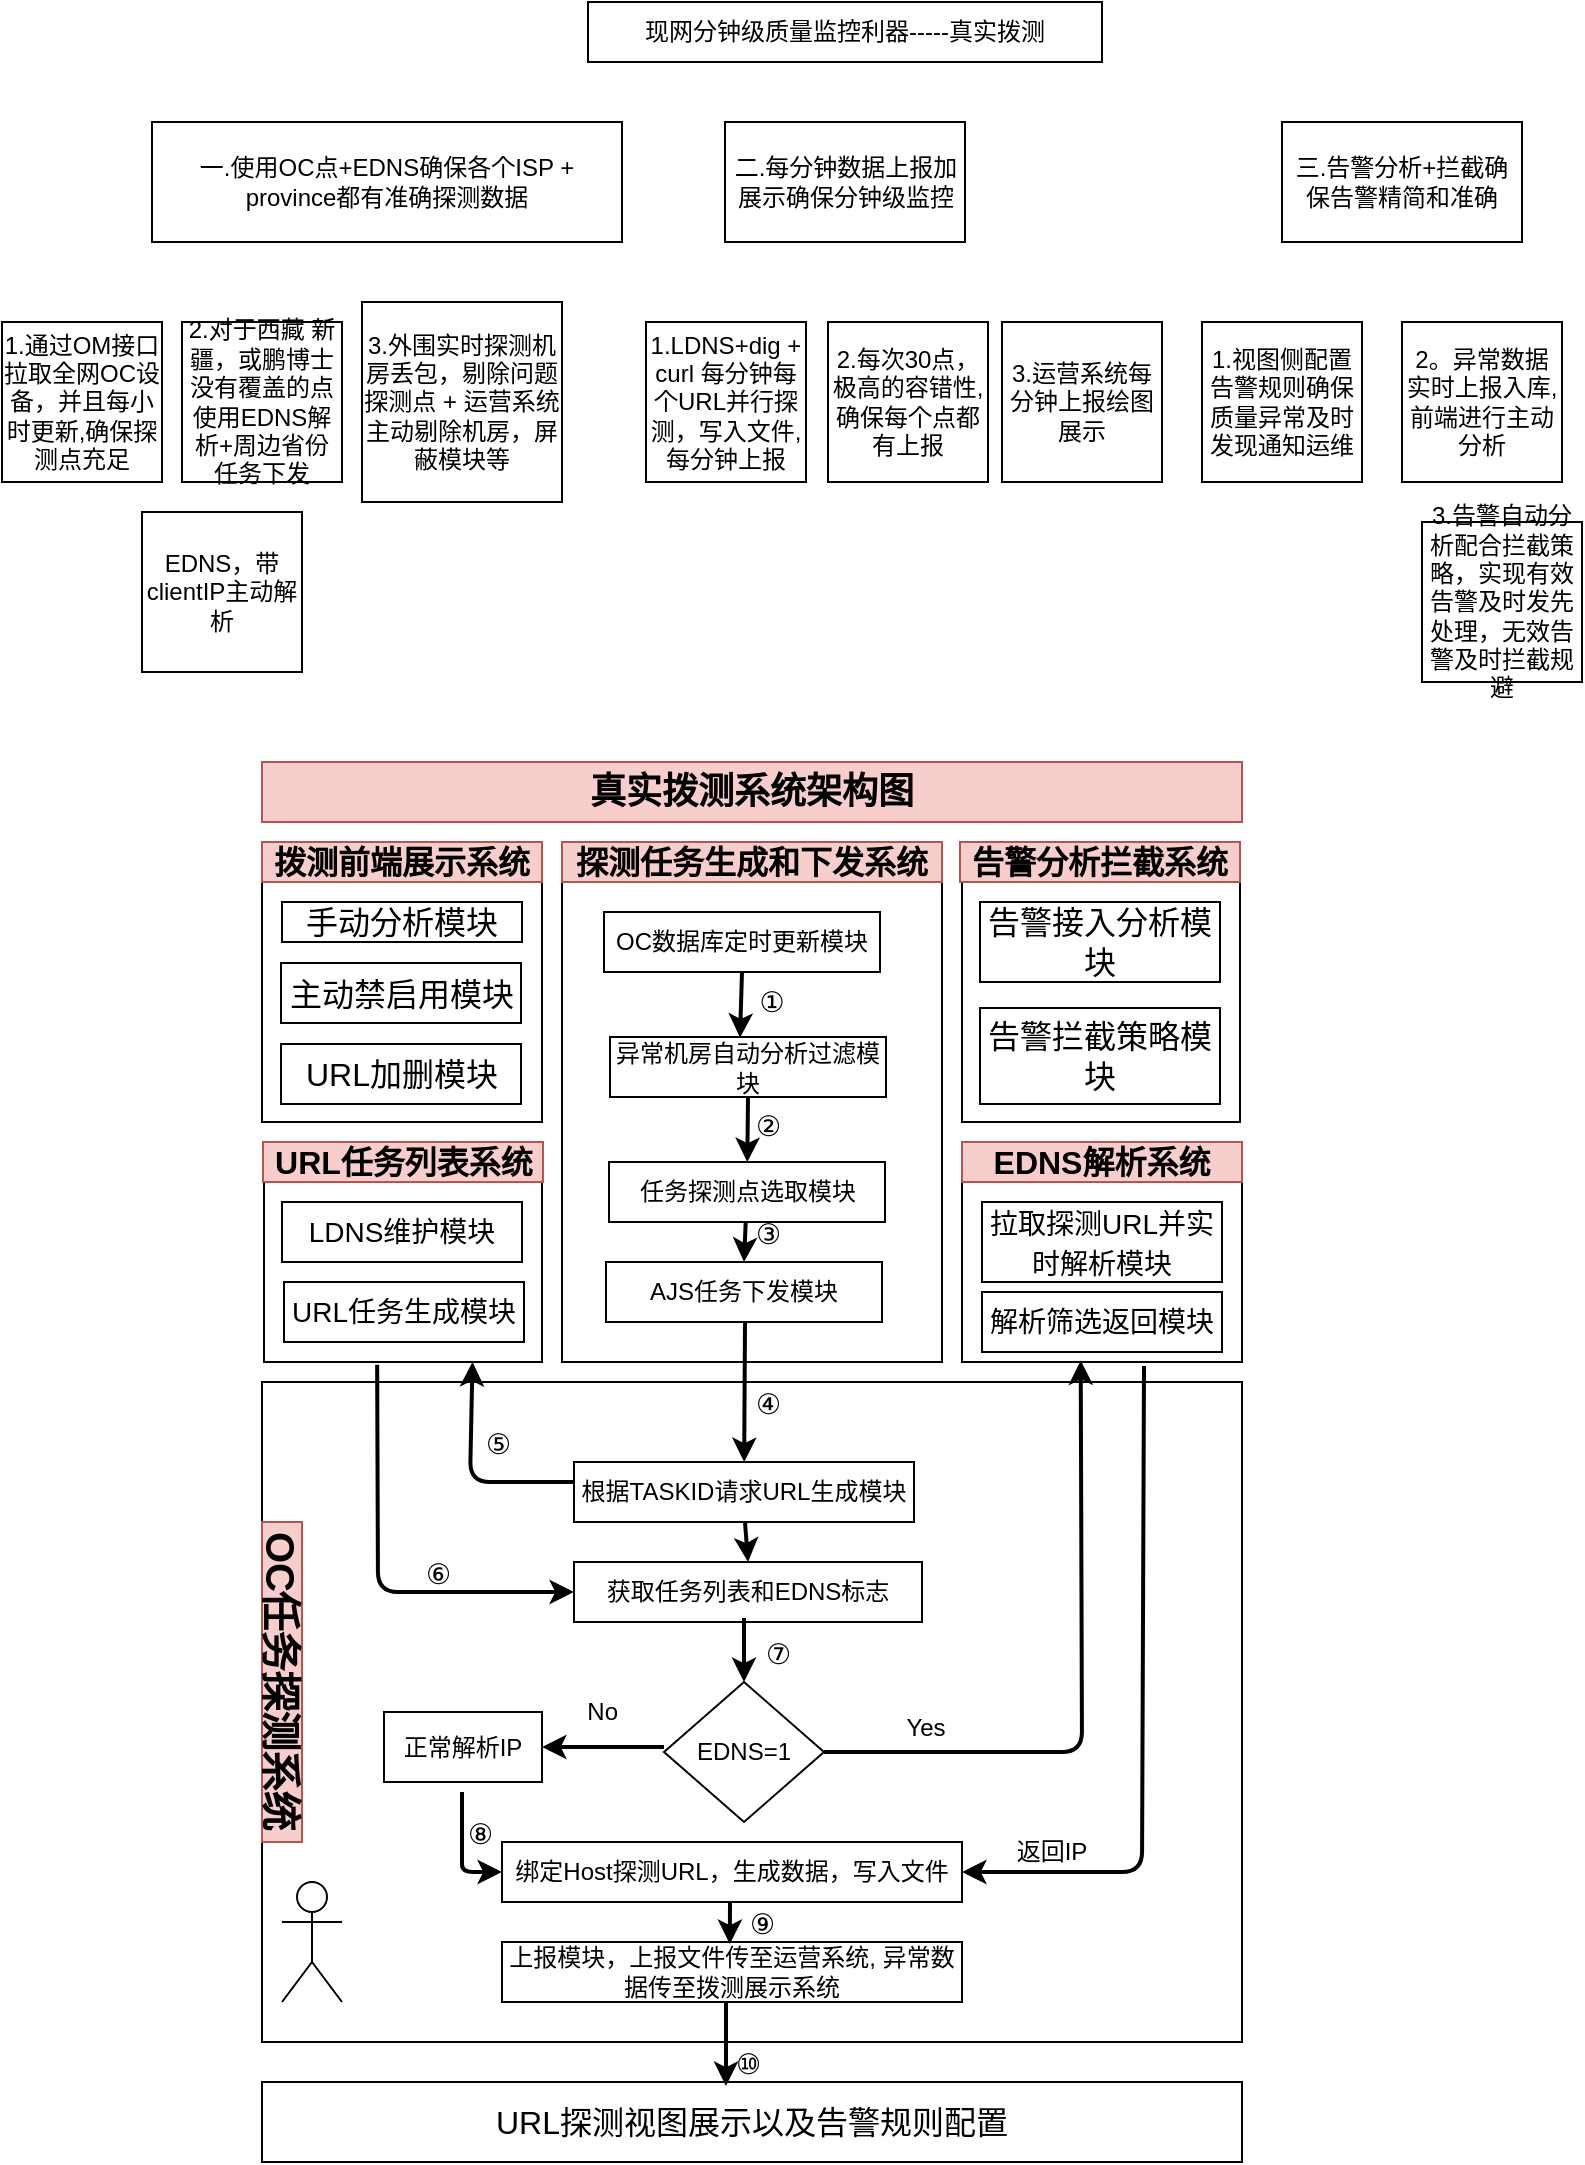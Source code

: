 <mxfile version="12.1.0" type="github" pages="1"><diagram id="-MNZ9Ufuj0jVQfxM6Yfz" name="Page-1"><mxGraphModel dx="1408" dy="731" grid="1" gridSize="10" guides="1" tooltips="1" connect="1" arrows="1" fold="1" page="1" pageScale="1" pageWidth="827" pageHeight="1169" math="0" shadow="0"><root><mxCell id="0"/><mxCell id="1" parent="0"/><mxCell id="zLGFJG8JyHbltyx9lnCm-1" value="现网分钟级质量监控利器-----真实拨测" style="rounded=0;whiteSpace=wrap;html=1;" vertex="1" parent="1"><mxGeometry x="293" y="20" width="257" height="30" as="geometry"/></mxCell><mxCell id="zLGFJG8JyHbltyx9lnCm-2" value="一.使用OC点+EDNS确保各个ISP + province都有准确探测数据" style="rounded=0;whiteSpace=wrap;html=1;" vertex="1" parent="1"><mxGeometry x="75" y="80" width="235" height="60" as="geometry"/></mxCell><mxCell id="zLGFJG8JyHbltyx9lnCm-3" value="二.每分钟数据上报加展示确保分钟级监控" style="rounded=0;whiteSpace=wrap;html=1;" vertex="1" parent="1"><mxGeometry x="361.5" y="80" width="120" height="60" as="geometry"/></mxCell><mxCell id="zLGFJG8JyHbltyx9lnCm-4" value="三.告警分析+拦截确保告警精简和准确" style="rounded=0;whiteSpace=wrap;html=1;" vertex="1" parent="1"><mxGeometry x="640" y="80" width="120" height="60" as="geometry"/></mxCell><mxCell id="zLGFJG8JyHbltyx9lnCm-5" value="1.通过OM接口拉取全网OC设备，并且每小时更新,确保探测点充足" style="whiteSpace=wrap;html=1;aspect=fixed;" vertex="1" parent="1"><mxGeometry y="180" width="80" height="80" as="geometry"/></mxCell><mxCell id="zLGFJG8JyHbltyx9lnCm-6" value="2.对于西藏 新疆，或鹏博士没有覆盖的点使用EDNS解析+周边省份任务下发" style="whiteSpace=wrap;html=1;aspect=fixed;" vertex="1" parent="1"><mxGeometry x="90" y="180" width="80" height="80" as="geometry"/></mxCell><mxCell id="zLGFJG8JyHbltyx9lnCm-7" value="3.外围实时探测机房丢包，剔除问题探测点 + 运营系统主动剔除机房，屏蔽模块等" style="whiteSpace=wrap;html=1;aspect=fixed;" vertex="1" parent="1"><mxGeometry x="180" y="170" width="100" height="100" as="geometry"/></mxCell><mxCell id="zLGFJG8JyHbltyx9lnCm-8" value="1.LDNS+dig + curl 每分钟每个URL并行探测，写入文件,每分钟上报" style="whiteSpace=wrap;html=1;aspect=fixed;" vertex="1" parent="1"><mxGeometry x="322" y="180" width="80" height="80" as="geometry"/></mxCell><mxCell id="zLGFJG8JyHbltyx9lnCm-9" value="2.每次30点，极高的容错性,确保每个点都有上报" style="whiteSpace=wrap;html=1;aspect=fixed;" vertex="1" parent="1"><mxGeometry x="413" y="180" width="80" height="80" as="geometry"/></mxCell><mxCell id="zLGFJG8JyHbltyx9lnCm-10" value="3.运营系统每分钟上报绘图展示" style="whiteSpace=wrap;html=1;aspect=fixed;" vertex="1" parent="1"><mxGeometry x="500" y="180" width="80" height="80" as="geometry"/></mxCell><mxCell id="zLGFJG8JyHbltyx9lnCm-11" value="1.视图侧配置告警规则确保质量异常及时发现通知运维" style="whiteSpace=wrap;html=1;aspect=fixed;" vertex="1" parent="1"><mxGeometry x="600" y="180" width="80" height="80" as="geometry"/></mxCell><mxCell id="zLGFJG8JyHbltyx9lnCm-12" value="2。异常数据实时上报入库,前端进行主动分析" style="whiteSpace=wrap;html=1;aspect=fixed;" vertex="1" parent="1"><mxGeometry x="700" y="180" width="80" height="80" as="geometry"/></mxCell><mxCell id="zLGFJG8JyHbltyx9lnCm-13" value="3.告警自动分析配合拦截策略，实现有效告警及时发先处理，无效告警及时拦截规避" style="whiteSpace=wrap;html=1;aspect=fixed;" vertex="1" parent="1"><mxGeometry x="710" y="280" width="80" height="80" as="geometry"/></mxCell><mxCell id="zLGFJG8JyHbltyx9lnCm-14" value="EDNS，带clientIP主动解析" style="whiteSpace=wrap;html=1;aspect=fixed;" vertex="1" parent="1"><mxGeometry x="70" y="275" width="80" height="80" as="geometry"/></mxCell><mxCell id="zLGFJG8JyHbltyx9lnCm-15" value="" style="rounded=0;whiteSpace=wrap;html=1;" vertex="1" parent="1"><mxGeometry x="280" y="440" width="190" height="260" as="geometry"/></mxCell><mxCell id="zLGFJG8JyHbltyx9lnCm-16" value="OC数据库定时更新模块" style="rounded=0;whiteSpace=wrap;html=1;" vertex="1" parent="1"><mxGeometry x="301" y="475" width="138" height="30" as="geometry"/></mxCell><mxCell id="zLGFJG8JyHbltyx9lnCm-18" value="异常机房自动分析过滤模块" style="rounded=0;whiteSpace=wrap;html=1;" vertex="1" parent="1"><mxGeometry x="304" y="537.5" width="138" height="30" as="geometry"/></mxCell><mxCell id="zLGFJG8JyHbltyx9lnCm-19" value="任务探测点选取模块" style="rounded=0;whiteSpace=wrap;html=1;" vertex="1" parent="1"><mxGeometry x="303.5" y="600" width="138" height="30" as="geometry"/></mxCell><mxCell id="zLGFJG8JyHbltyx9lnCm-20" value="AJS任务下发模块" style="rounded=0;whiteSpace=wrap;html=1;" vertex="1" parent="1"><mxGeometry x="302" y="650" width="138" height="30" as="geometry"/></mxCell><mxCell id="zLGFJG8JyHbltyx9lnCm-25" value="" style="rounded=0;whiteSpace=wrap;html=1;" vertex="1" parent="1"><mxGeometry x="480" y="590" width="140" height="110" as="geometry"/></mxCell><mxCell id="zLGFJG8JyHbltyx9lnCm-31" value="&amp;nbsp;" style="rounded=0;whiteSpace=wrap;html=1;" vertex="1" parent="1"><mxGeometry x="130" y="710" width="490" height="330" as="geometry"/></mxCell><mxCell id="zLGFJG8JyHbltyx9lnCm-34" value="根据TASKID请求URL生成模块" style="rounded=0;whiteSpace=wrap;html=1;" vertex="1" parent="1"><mxGeometry x="286" y="750" width="170" height="30" as="geometry"/></mxCell><mxCell id="zLGFJG8JyHbltyx9lnCm-35" value="" style="endArrow=classic;html=1;entryX=0.75;entryY=1;entryDx=0;entryDy=0;strokeColor=#000000;strokeWidth=2;" edge="1" parent="1" target="zLGFJG8JyHbltyx9lnCm-93"><mxGeometry width="50" height="50" relative="1" as="geometry"><mxPoint x="286" y="760" as="sourcePoint"/><mxPoint x="233.5" y="680" as="targetPoint"/><Array as="points"><mxPoint x="234" y="760"/></Array></mxGeometry></mxCell><mxCell id="zLGFJG8JyHbltyx9lnCm-36" value="获取任务列表和EDNS标志" style="rounded=0;whiteSpace=wrap;html=1;" vertex="1" parent="1"><mxGeometry x="286" y="800" width="174" height="30" as="geometry"/></mxCell><mxCell id="zLGFJG8JyHbltyx9lnCm-37" value="" style="endArrow=classic;html=1;exitX=0.407;exitY=1.012;exitDx=0;exitDy=0;exitPerimeter=0;entryX=0;entryY=0.5;entryDx=0;entryDy=0;fillColor=#ffe6cc;strokeColor=#000000;strokeWidth=2;" edge="1" parent="1" source="zLGFJG8JyHbltyx9lnCm-93" target="zLGFJG8JyHbltyx9lnCm-36"><mxGeometry width="50" height="50" relative="1" as="geometry"><mxPoint x="187.96" y="680.75" as="sourcePoint"/><mxPoint x="60" y="930" as="targetPoint"/><Array as="points"><mxPoint x="188" y="815"/></Array></mxGeometry></mxCell><mxCell id="zLGFJG8JyHbltyx9lnCm-38" value="EDNS=1" style="rhombus;whiteSpace=wrap;html=1;" vertex="1" parent="1"><mxGeometry x="331" y="860" width="80" height="70" as="geometry"/></mxCell><mxCell id="zLGFJG8JyHbltyx9lnCm-39" value="" style="endArrow=classic;html=1;strokeColor=#000000;entryX=0.424;entryY=0.993;entryDx=0;entryDy=0;exitX=1;exitY=0.5;exitDx=0;exitDy=0;strokeWidth=2;entryPerimeter=0;" edge="1" parent="1" source="zLGFJG8JyHbltyx9lnCm-38" target="zLGFJG8JyHbltyx9lnCm-25"><mxGeometry width="50" height="50" relative="1" as="geometry"><mxPoint x="10" y="1180" as="sourcePoint"/><mxPoint x="60" y="1130" as="targetPoint"/><Array as="points"><mxPoint x="540" y="895"/></Array></mxGeometry></mxCell><mxCell id="zLGFJG8JyHbltyx9lnCm-41" value="正常解析IP" style="rounded=0;whiteSpace=wrap;html=1;" vertex="1" parent="1"><mxGeometry x="191" y="875" width="79" height="35" as="geometry"/></mxCell><mxCell id="zLGFJG8JyHbltyx9lnCm-42" value="Yes" style="text;html=1;strokeColor=none;fillColor=none;align=center;verticalAlign=middle;whiteSpace=wrap;rounded=0;" vertex="1" parent="1"><mxGeometry x="441.5" y="872.5" width="40" height="20" as="geometry"/></mxCell><mxCell id="zLGFJG8JyHbltyx9lnCm-43" value="No&amp;nbsp;" style="text;html=1;strokeColor=none;fillColor=none;align=center;verticalAlign=middle;whiteSpace=wrap;rounded=0;" vertex="1" parent="1"><mxGeometry x="282" y="865" width="40" height="20" as="geometry"/></mxCell><mxCell id="zLGFJG8JyHbltyx9lnCm-44" value="" style="endArrow=classic;html=1;strokeColor=#000000;entryX=1;entryY=0.5;entryDx=0;entryDy=0;strokeWidth=2;" edge="1" parent="1" target="zLGFJG8JyHbltyx9lnCm-41"><mxGeometry width="50" height="50" relative="1" as="geometry"><mxPoint x="331" y="892.5" as="sourcePoint"/><mxPoint x="381" y="842.5" as="targetPoint"/></mxGeometry></mxCell><mxCell id="zLGFJG8JyHbltyx9lnCm-45" value="绑定Host探测URL，生成数据，写入文件" style="rounded=0;whiteSpace=wrap;html=1;" vertex="1" parent="1"><mxGeometry x="250" y="940" width="230" height="30" as="geometry"/></mxCell><mxCell id="zLGFJG8JyHbltyx9lnCm-46" value="" style="endArrow=classic;html=1;strokeColor=#000000;entryX=1;entryY=0.5;entryDx=0;entryDy=0;strokeWidth=2;exitX=0.65;exitY=1.018;exitDx=0;exitDy=0;exitPerimeter=0;" edge="1" parent="1" source="zLGFJG8JyHbltyx9lnCm-25" target="zLGFJG8JyHbltyx9lnCm-45"><mxGeometry width="50" height="50" relative="1" as="geometry"><mxPoint x="570" y="650" as="sourcePoint"/><mxPoint x="620" y="600" as="targetPoint"/><Array as="points"><mxPoint x="570" y="955"/></Array></mxGeometry></mxCell><mxCell id="zLGFJG8JyHbltyx9lnCm-47" value="返回IP" style="text;html=1;strokeColor=none;fillColor=none;align=center;verticalAlign=middle;whiteSpace=wrap;rounded=0;" vertex="1" parent="1"><mxGeometry x="490" y="935" width="70" height="20" as="geometry"/></mxCell><mxCell id="zLGFJG8JyHbltyx9lnCm-48" value="" style="endArrow=classic;html=1;strokeColor=#000000;entryX=0;entryY=0.5;entryDx=0;entryDy=0;strokeWidth=2;" edge="1" parent="1" target="zLGFJG8JyHbltyx9lnCm-45"><mxGeometry width="50" height="50" relative="1" as="geometry"><mxPoint x="230" y="915" as="sourcePoint"/><mxPoint x="280" y="865" as="targetPoint"/><Array as="points"><mxPoint x="230" y="940"/><mxPoint x="230" y="955"/></Array></mxGeometry></mxCell><mxCell id="zLGFJG8JyHbltyx9lnCm-49" value="上报模块，上报文件传至运营系统, 异常数据传至拨测展示系统" style="rounded=0;whiteSpace=wrap;html=1;" vertex="1" parent="1"><mxGeometry x="250" y="990" width="230" height="30" as="geometry"/></mxCell><mxCell id="zLGFJG8JyHbltyx9lnCm-51" value="&lt;b&gt;&lt;font style=&quot;font-size: 20px&quot;&gt;OC任务探测系统&lt;/font&gt;&lt;/b&gt;" style="text;html=1;strokeColor=#b85450;fillColor=#f8cecc;align=center;verticalAlign=middle;whiteSpace=wrap;rounded=0;rotation=90;" vertex="1" parent="1"><mxGeometry x="60" y="850" width="160" height="20" as="geometry"/></mxCell><mxCell id="zLGFJG8JyHbltyx9lnCm-52" value="" style="endArrow=classic;html=1;strokeColor=#000000;strokeWidth=2;" edge="1" parent="1" target="zLGFJG8JyHbltyx9lnCm-34"><mxGeometry width="50" height="50" relative="1" as="geometry"><mxPoint x="371.5" y="680" as="sourcePoint"/><mxPoint x="421.5" y="630" as="targetPoint"/></mxGeometry></mxCell><mxCell id="zLGFJG8JyHbltyx9lnCm-53" value="" style="endArrow=classic;html=1;strokeColor=#000000;entryX=0.5;entryY=0;entryDx=0;entryDy=0;strokeWidth=2;" edge="1" parent="1" target="zLGFJG8JyHbltyx9lnCm-36"><mxGeometry width="50" height="50" relative="1" as="geometry"><mxPoint x="371.5" y="780" as="sourcePoint"/><mxPoint x="421.5" y="730" as="targetPoint"/></mxGeometry></mxCell><mxCell id="zLGFJG8JyHbltyx9lnCm-54" value="" style="endArrow=classic;html=1;strokeColor=#000000;entryX=0.5;entryY=0;entryDx=0;entryDy=0;strokeWidth=2;" edge="1" parent="1" target="zLGFJG8JyHbltyx9lnCm-38"><mxGeometry width="50" height="50" relative="1" as="geometry"><mxPoint x="371" y="828" as="sourcePoint"/><mxPoint x="423" y="777.5" as="targetPoint"/></mxGeometry></mxCell><mxCell id="zLGFJG8JyHbltyx9lnCm-55" value="" style="rounded=0;whiteSpace=wrap;html=1;" vertex="1" parent="1"><mxGeometry x="130" y="440" width="140" height="140" as="geometry"/></mxCell><mxCell id="zLGFJG8JyHbltyx9lnCm-56" value="拨测前端展示系统" style="text;html=1;strokeColor=#b85450;fillColor=#f8cecc;align=center;verticalAlign=middle;whiteSpace=wrap;rounded=0;fontStyle=1;fontSize=16;rotation=0;" vertex="1" parent="1"><mxGeometry x="130" y="440" width="140" height="20" as="geometry"/></mxCell><mxCell id="zLGFJG8JyHbltyx9lnCm-57" value="手动分析模块" style="rounded=0;whiteSpace=wrap;html=1;fontSize=16;" vertex="1" parent="1"><mxGeometry x="140" y="470" width="120" height="20" as="geometry"/></mxCell><mxCell id="zLGFJG8JyHbltyx9lnCm-58" value="主动禁启用模块" style="rounded=0;whiteSpace=wrap;html=1;fontSize=16;" vertex="1" parent="1"><mxGeometry x="139.5" y="500.5" width="120" height="30" as="geometry"/></mxCell><mxCell id="zLGFJG8JyHbltyx9lnCm-59" value="URL加删模块" style="rounded=0;whiteSpace=wrap;html=1;fontSize=16;" vertex="1" parent="1"><mxGeometry x="139.5" y="541" width="120" height="30" as="geometry"/></mxCell><mxCell id="zLGFJG8JyHbltyx9lnCm-60" value="" style="rounded=0;whiteSpace=wrap;html=1;fontSize=16;" vertex="1" parent="1"><mxGeometry x="480" y="440" width="139" height="140" as="geometry"/></mxCell><mxCell id="zLGFJG8JyHbltyx9lnCm-61" value="告警分析拦截系统" style="text;html=1;strokeColor=#b85450;fillColor=#f8cecc;align=center;verticalAlign=middle;whiteSpace=wrap;rounded=0;fontSize=16;fontStyle=1" vertex="1" parent="1"><mxGeometry x="479" y="440" width="140" height="20" as="geometry"/></mxCell><mxCell id="zLGFJG8JyHbltyx9lnCm-62" value="告警接入分析模块" style="rounded=0;whiteSpace=wrap;html=1;fontSize=16;" vertex="1" parent="1"><mxGeometry x="489" y="470" width="120" height="40" as="geometry"/></mxCell><mxCell id="zLGFJG8JyHbltyx9lnCm-63" value="告警拦截策略模块" style="rounded=0;whiteSpace=wrap;html=1;fontSize=16;" vertex="1" parent="1"><mxGeometry x="489" y="523" width="120" height="48" as="geometry"/></mxCell><mxCell id="zLGFJG8JyHbltyx9lnCm-66" value="URL探测视图展示以及告警规则配置" style="rounded=0;whiteSpace=wrap;html=1;fontSize=16;" vertex="1" parent="1"><mxGeometry x="130" y="1060" width="490" height="40" as="geometry"/></mxCell><mxCell id="zLGFJG8JyHbltyx9lnCm-67" value="" style="endArrow=classic;html=1;strokeColor=#000000;fontSize=16;strokeWidth=2;" edge="1" parent="1"><mxGeometry width="50" height="50" relative="1" as="geometry"><mxPoint x="362" y="1020" as="sourcePoint"/><mxPoint x="362" y="1062" as="targetPoint"/></mxGeometry></mxCell><mxCell id="zLGFJG8JyHbltyx9lnCm-68" value="" style="endArrow=classic;html=1;strokeColor=#000000;fontSize=16;entryX=0.471;entryY=0.05;entryDx=0;entryDy=0;entryPerimeter=0;strokeWidth=2;" edge="1" parent="1"><mxGeometry width="50" height="50" relative="1" as="geometry"><mxPoint x="364" y="970" as="sourcePoint"/><mxPoint x="363.917" y="991" as="targetPoint"/><Array as="points"/></mxGeometry></mxCell><mxCell id="zLGFJG8JyHbltyx9lnCm-72" value="EDNS解析系统" style="text;html=1;strokeColor=#b85450;fillColor=#f8cecc;align=center;verticalAlign=middle;whiteSpace=wrap;rounded=0;fontSize=16;fontStyle=1" vertex="1" parent="1"><mxGeometry x="480" y="590" width="140" height="20" as="geometry"/></mxCell><mxCell id="zLGFJG8JyHbltyx9lnCm-73" value="&lt;font style=&quot;font-size: 14px&quot;&gt;拉取探测URL并实时解析模块&lt;/font&gt;" style="rounded=0;whiteSpace=wrap;html=1;fontSize=16;" vertex="1" parent="1"><mxGeometry x="490" y="620" width="120" height="40" as="geometry"/></mxCell><mxCell id="zLGFJG8JyHbltyx9lnCm-75" value="&lt;font style=&quot;font-size: 14px;&quot;&gt;解析筛选返回模块&lt;/font&gt;" style="rounded=0;whiteSpace=wrap;html=1;fontSize=14;" vertex="1" parent="1"><mxGeometry x="490" y="665" width="120" height="30" as="geometry"/></mxCell><mxCell id="zLGFJG8JyHbltyx9lnCm-84" value="探测任务生成和下发系统" style="text;html=1;strokeColor=#b85450;fillColor=#f8cecc;align=center;verticalAlign=middle;whiteSpace=wrap;rounded=0;fontSize=16;fontStyle=1" vertex="1" parent="1"><mxGeometry x="280" y="440" width="190" height="20" as="geometry"/></mxCell><mxCell id="zLGFJG8JyHbltyx9lnCm-92" value="" style="shape=umlActor;verticalLabelPosition=bottom;labelBackgroundColor=#ffffff;verticalAlign=top;html=1;outlineConnect=0;fontSize=16;" vertex="1" parent="1"><mxGeometry x="140" y="960" width="30" height="60" as="geometry"/></mxCell><mxCell id="zLGFJG8JyHbltyx9lnCm-93" value="" style="rounded=0;whiteSpace=wrap;html=1;fontSize=16;" vertex="1" parent="1"><mxGeometry x="131" y="590" width="139" height="110" as="geometry"/></mxCell><mxCell id="zLGFJG8JyHbltyx9lnCm-94" value="URL任务列表系统" style="text;html=1;strokeColor=#b85450;fillColor=#f8cecc;align=center;verticalAlign=middle;whiteSpace=wrap;rounded=0;fontSize=16;fontStyle=1" vertex="1" parent="1"><mxGeometry x="130.5" y="590" width="140" height="20" as="geometry"/></mxCell><mxCell id="zLGFJG8JyHbltyx9lnCm-95" value="LDNS维护模块" style="rounded=0;whiteSpace=wrap;html=1;fontSize=14;" vertex="1" parent="1"><mxGeometry x="140" y="620" width="120" height="30" as="geometry"/></mxCell><mxCell id="zLGFJG8JyHbltyx9lnCm-96" value="URL任务生成模块" style="rounded=0;whiteSpace=wrap;html=1;fontSize=14;" vertex="1" parent="1"><mxGeometry x="141" y="660" width="120" height="30" as="geometry"/></mxCell><mxCell id="zLGFJG8JyHbltyx9lnCm-97" value="" style="endArrow=classic;html=1;strokeColor=#000000;strokeWidth=2;fontSize=14;entryX=0.471;entryY=0.012;entryDx=0;entryDy=0;entryPerimeter=0;" edge="1" parent="1" target="zLGFJG8JyHbltyx9lnCm-18"><mxGeometry width="50" height="50" relative="1" as="geometry"><mxPoint x="370" y="505" as="sourcePoint"/><mxPoint x="420" y="455" as="targetPoint"/></mxGeometry></mxCell><mxCell id="zLGFJG8JyHbltyx9lnCm-99" value="" style="endArrow=classic;html=1;strokeColor=#000000;strokeWidth=2;fontSize=14;exitX=0.5;exitY=1;exitDx=0;exitDy=0;" edge="1" parent="1" source="zLGFJG8JyHbltyx9lnCm-18" target="zLGFJG8JyHbltyx9lnCm-19"><mxGeometry width="50" height="50" relative="1" as="geometry"><mxPoint x="360" y="620" as="sourcePoint"/><mxPoint x="410" y="570" as="targetPoint"/></mxGeometry></mxCell><mxCell id="zLGFJG8JyHbltyx9lnCm-100" value="①" style="text;html=1;strokeColor=none;fillColor=none;align=center;verticalAlign=middle;whiteSpace=wrap;rounded=0;fontSize=14;" vertex="1" parent="1"><mxGeometry x="365" y="510" width="40" height="20" as="geometry"/></mxCell><mxCell id="zLGFJG8JyHbltyx9lnCm-101" value="" style="endArrow=classic;html=1;strokeColor=#000000;strokeWidth=2;fontSize=14;entryX=0.5;entryY=0;entryDx=0;entryDy=0;" edge="1" parent="1" source="zLGFJG8JyHbltyx9lnCm-19" target="zLGFJG8JyHbltyx9lnCm-20"><mxGeometry width="50" height="50" relative="1" as="geometry"><mxPoint x="372.5" y="680" as="sourcePoint"/><mxPoint x="372.5" y="700.711" as="targetPoint"/></mxGeometry></mxCell><mxCell id="zLGFJG8JyHbltyx9lnCm-102" value="②" style="text;html=1;resizable=0;points=[];autosize=1;align=left;verticalAlign=top;spacingTop=-4;fontSize=14;" vertex="1" parent="1"><mxGeometry x="375" y="571" width="30" height="20" as="geometry"/></mxCell><mxCell id="zLGFJG8JyHbltyx9lnCm-103" value="③" style="text;html=1;resizable=0;points=[];autosize=1;align=left;verticalAlign=top;spacingTop=-4;fontSize=14;" vertex="1" parent="1"><mxGeometry x="375" y="625" width="30" height="20" as="geometry"/></mxCell><mxCell id="zLGFJG8JyHbltyx9lnCm-104" value="④" style="text;html=1;resizable=0;points=[];autosize=1;align=left;verticalAlign=top;spacingTop=-4;fontSize=14;" vertex="1" parent="1"><mxGeometry x="375" y="710" width="30" height="20" as="geometry"/></mxCell><mxCell id="zLGFJG8JyHbltyx9lnCm-105" value="⑤" style="text;html=1;resizable=0;points=[];autosize=1;align=left;verticalAlign=top;spacingTop=-4;fontSize=14;" vertex="1" parent="1"><mxGeometry x="240" y="730" width="30" height="20" as="geometry"/></mxCell><mxCell id="zLGFJG8JyHbltyx9lnCm-106" value="⑥" style="text;html=1;resizable=0;points=[];autosize=1;align=left;verticalAlign=top;spacingTop=-4;fontSize=14;" vertex="1" parent="1"><mxGeometry x="210" y="795" width="30" height="20" as="geometry"/></mxCell><mxCell id="zLGFJG8JyHbltyx9lnCm-107" value="⑦" style="text;html=1;resizable=0;points=[];autosize=1;align=left;verticalAlign=top;spacingTop=-4;fontSize=14;" vertex="1" parent="1"><mxGeometry x="380" y="835" width="30" height="20" as="geometry"/></mxCell><mxCell id="zLGFJG8JyHbltyx9lnCm-108" value="⑧" style="text;html=1;resizable=0;points=[];autosize=1;align=left;verticalAlign=top;spacingTop=-4;fontSize=14;" vertex="1" parent="1"><mxGeometry x="231" y="925" width="30" height="20" as="geometry"/></mxCell><mxCell id="zLGFJG8JyHbltyx9lnCm-109" value="⑨" style="text;html=1;resizable=0;points=[];autosize=1;align=left;verticalAlign=top;spacingTop=-4;fontSize=14;" vertex="1" parent="1"><mxGeometry x="372" y="970" width="30" height="20" as="geometry"/></mxCell><mxCell id="zLGFJG8JyHbltyx9lnCm-110" value="⑩" style="text;html=1;resizable=0;points=[];autosize=1;align=left;verticalAlign=top;spacingTop=-4;fontSize=14;" vertex="1" parent="1"><mxGeometry x="365" y="1040" width="30" height="20" as="geometry"/></mxCell><mxCell id="zLGFJG8JyHbltyx9lnCm-113" value="&lt;b&gt;&lt;font style=&quot;font-size: 18px&quot;&gt;真实拨测系统架构图&lt;/font&gt;&lt;/b&gt;" style="rounded=0;whiteSpace=wrap;html=1;fontSize=14;fillColor=#f8cecc;strokeColor=#b85450;" vertex="1" parent="1"><mxGeometry x="130" y="400" width="490" height="30" as="geometry"/></mxCell></root></mxGraphModel></diagram></mxfile>